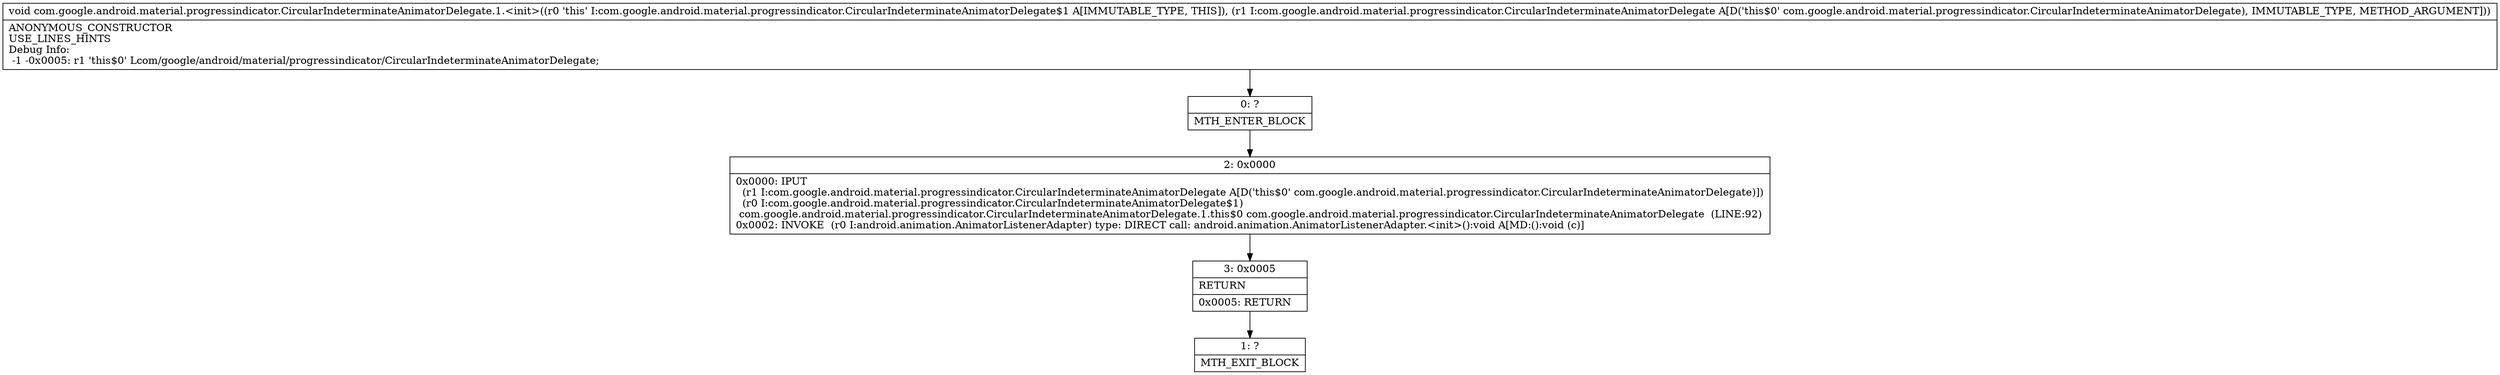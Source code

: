 digraph "CFG forcom.google.android.material.progressindicator.CircularIndeterminateAnimatorDelegate.1.\<init\>(Lcom\/google\/android\/material\/progressindicator\/CircularIndeterminateAnimatorDelegate;)V" {
Node_0 [shape=record,label="{0\:\ ?|MTH_ENTER_BLOCK\l}"];
Node_2 [shape=record,label="{2\:\ 0x0000|0x0000: IPUT  \l  (r1 I:com.google.android.material.progressindicator.CircularIndeterminateAnimatorDelegate A[D('this$0' com.google.android.material.progressindicator.CircularIndeterminateAnimatorDelegate)])\l  (r0 I:com.google.android.material.progressindicator.CircularIndeterminateAnimatorDelegate$1)\l com.google.android.material.progressindicator.CircularIndeterminateAnimatorDelegate.1.this$0 com.google.android.material.progressindicator.CircularIndeterminateAnimatorDelegate  (LINE:92)\l0x0002: INVOKE  (r0 I:android.animation.AnimatorListenerAdapter) type: DIRECT call: android.animation.AnimatorListenerAdapter.\<init\>():void A[MD:():void (c)]\l}"];
Node_3 [shape=record,label="{3\:\ 0x0005|RETURN\l|0x0005: RETURN   \l}"];
Node_1 [shape=record,label="{1\:\ ?|MTH_EXIT_BLOCK\l}"];
MethodNode[shape=record,label="{void com.google.android.material.progressindicator.CircularIndeterminateAnimatorDelegate.1.\<init\>((r0 'this' I:com.google.android.material.progressindicator.CircularIndeterminateAnimatorDelegate$1 A[IMMUTABLE_TYPE, THIS]), (r1 I:com.google.android.material.progressindicator.CircularIndeterminateAnimatorDelegate A[D('this$0' com.google.android.material.progressindicator.CircularIndeterminateAnimatorDelegate), IMMUTABLE_TYPE, METHOD_ARGUMENT]))  | ANONYMOUS_CONSTRUCTOR\lUSE_LINES_HINTS\lDebug Info:\l  \-1 \-0x0005: r1 'this$0' Lcom\/google\/android\/material\/progressindicator\/CircularIndeterminateAnimatorDelegate;\l}"];
MethodNode -> Node_0;Node_0 -> Node_2;
Node_2 -> Node_3;
Node_3 -> Node_1;
}

